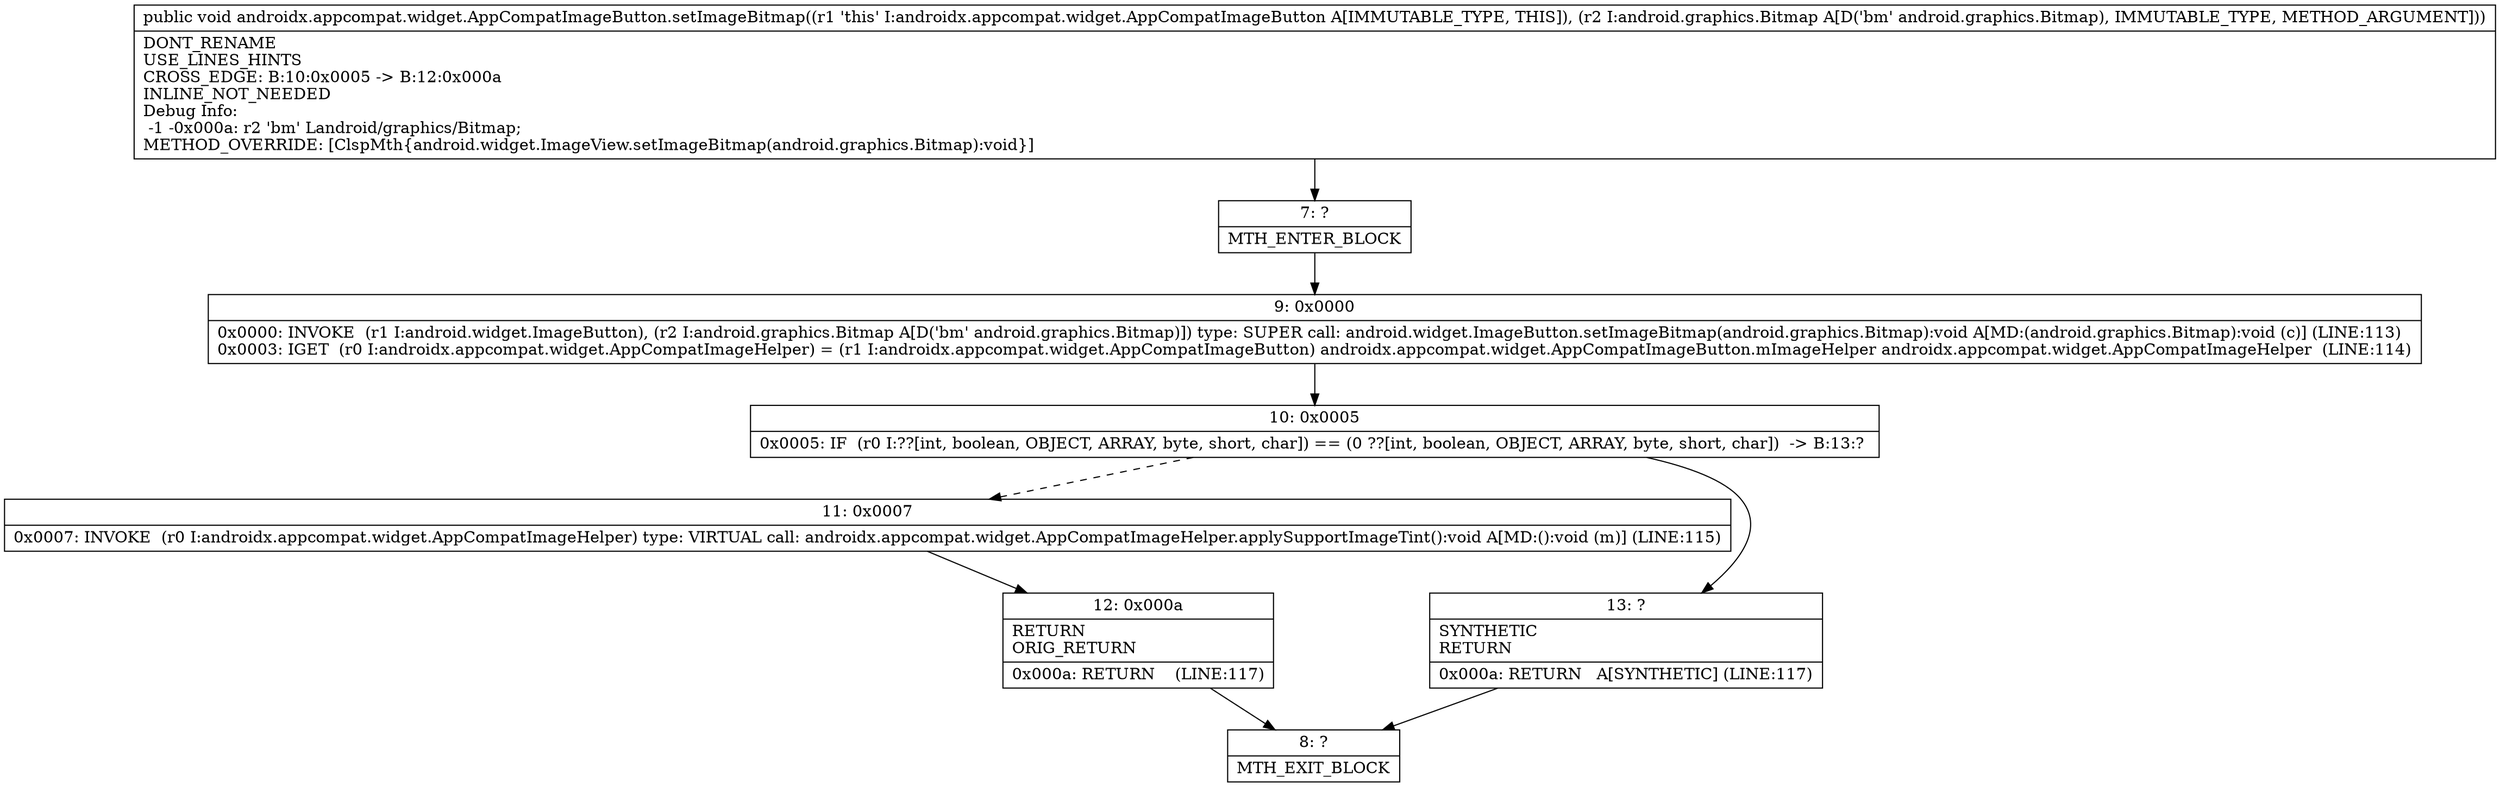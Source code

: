 digraph "CFG forandroidx.appcompat.widget.AppCompatImageButton.setImageBitmap(Landroid\/graphics\/Bitmap;)V" {
Node_7 [shape=record,label="{7\:\ ?|MTH_ENTER_BLOCK\l}"];
Node_9 [shape=record,label="{9\:\ 0x0000|0x0000: INVOKE  (r1 I:android.widget.ImageButton), (r2 I:android.graphics.Bitmap A[D('bm' android.graphics.Bitmap)]) type: SUPER call: android.widget.ImageButton.setImageBitmap(android.graphics.Bitmap):void A[MD:(android.graphics.Bitmap):void (c)] (LINE:113)\l0x0003: IGET  (r0 I:androidx.appcompat.widget.AppCompatImageHelper) = (r1 I:androidx.appcompat.widget.AppCompatImageButton) androidx.appcompat.widget.AppCompatImageButton.mImageHelper androidx.appcompat.widget.AppCompatImageHelper  (LINE:114)\l}"];
Node_10 [shape=record,label="{10\:\ 0x0005|0x0005: IF  (r0 I:??[int, boolean, OBJECT, ARRAY, byte, short, char]) == (0 ??[int, boolean, OBJECT, ARRAY, byte, short, char])  \-\> B:13:? \l}"];
Node_11 [shape=record,label="{11\:\ 0x0007|0x0007: INVOKE  (r0 I:androidx.appcompat.widget.AppCompatImageHelper) type: VIRTUAL call: androidx.appcompat.widget.AppCompatImageHelper.applySupportImageTint():void A[MD:():void (m)] (LINE:115)\l}"];
Node_12 [shape=record,label="{12\:\ 0x000a|RETURN\lORIG_RETURN\l|0x000a: RETURN    (LINE:117)\l}"];
Node_8 [shape=record,label="{8\:\ ?|MTH_EXIT_BLOCK\l}"];
Node_13 [shape=record,label="{13\:\ ?|SYNTHETIC\lRETURN\l|0x000a: RETURN   A[SYNTHETIC] (LINE:117)\l}"];
MethodNode[shape=record,label="{public void androidx.appcompat.widget.AppCompatImageButton.setImageBitmap((r1 'this' I:androidx.appcompat.widget.AppCompatImageButton A[IMMUTABLE_TYPE, THIS]), (r2 I:android.graphics.Bitmap A[D('bm' android.graphics.Bitmap), IMMUTABLE_TYPE, METHOD_ARGUMENT]))  | DONT_RENAME\lUSE_LINES_HINTS\lCROSS_EDGE: B:10:0x0005 \-\> B:12:0x000a\lINLINE_NOT_NEEDED\lDebug Info:\l  \-1 \-0x000a: r2 'bm' Landroid\/graphics\/Bitmap;\lMETHOD_OVERRIDE: [ClspMth\{android.widget.ImageView.setImageBitmap(android.graphics.Bitmap):void\}]\l}"];
MethodNode -> Node_7;Node_7 -> Node_9;
Node_9 -> Node_10;
Node_10 -> Node_11[style=dashed];
Node_10 -> Node_13;
Node_11 -> Node_12;
Node_12 -> Node_8;
Node_13 -> Node_8;
}

